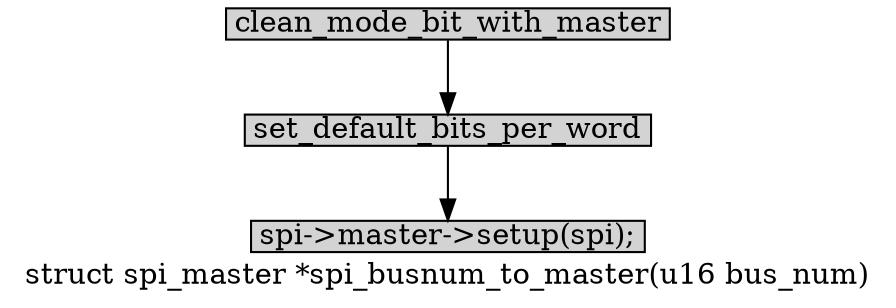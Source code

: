 digraph spi_busnum_to_master{
		label="struct spi_master *spi_busnum_to_master(u16 bus_num)";
		
        size="10,18";
        ratio=filled;
        
		node[style=filled, shape = box, margin="0.05,0.005",height="0.1",width="0.1"];

		clean_bit_with_master[label="clean_mode_bit_with_master"];
		set_default_bits_per_word[label="set_default_bits_per_word"];
		setup[label="spi->master->setup(spi);"];

		clean_bit_with_master -> set_default_bits_per_word;
		set_default_bits_per_word -> setup;
		
}
